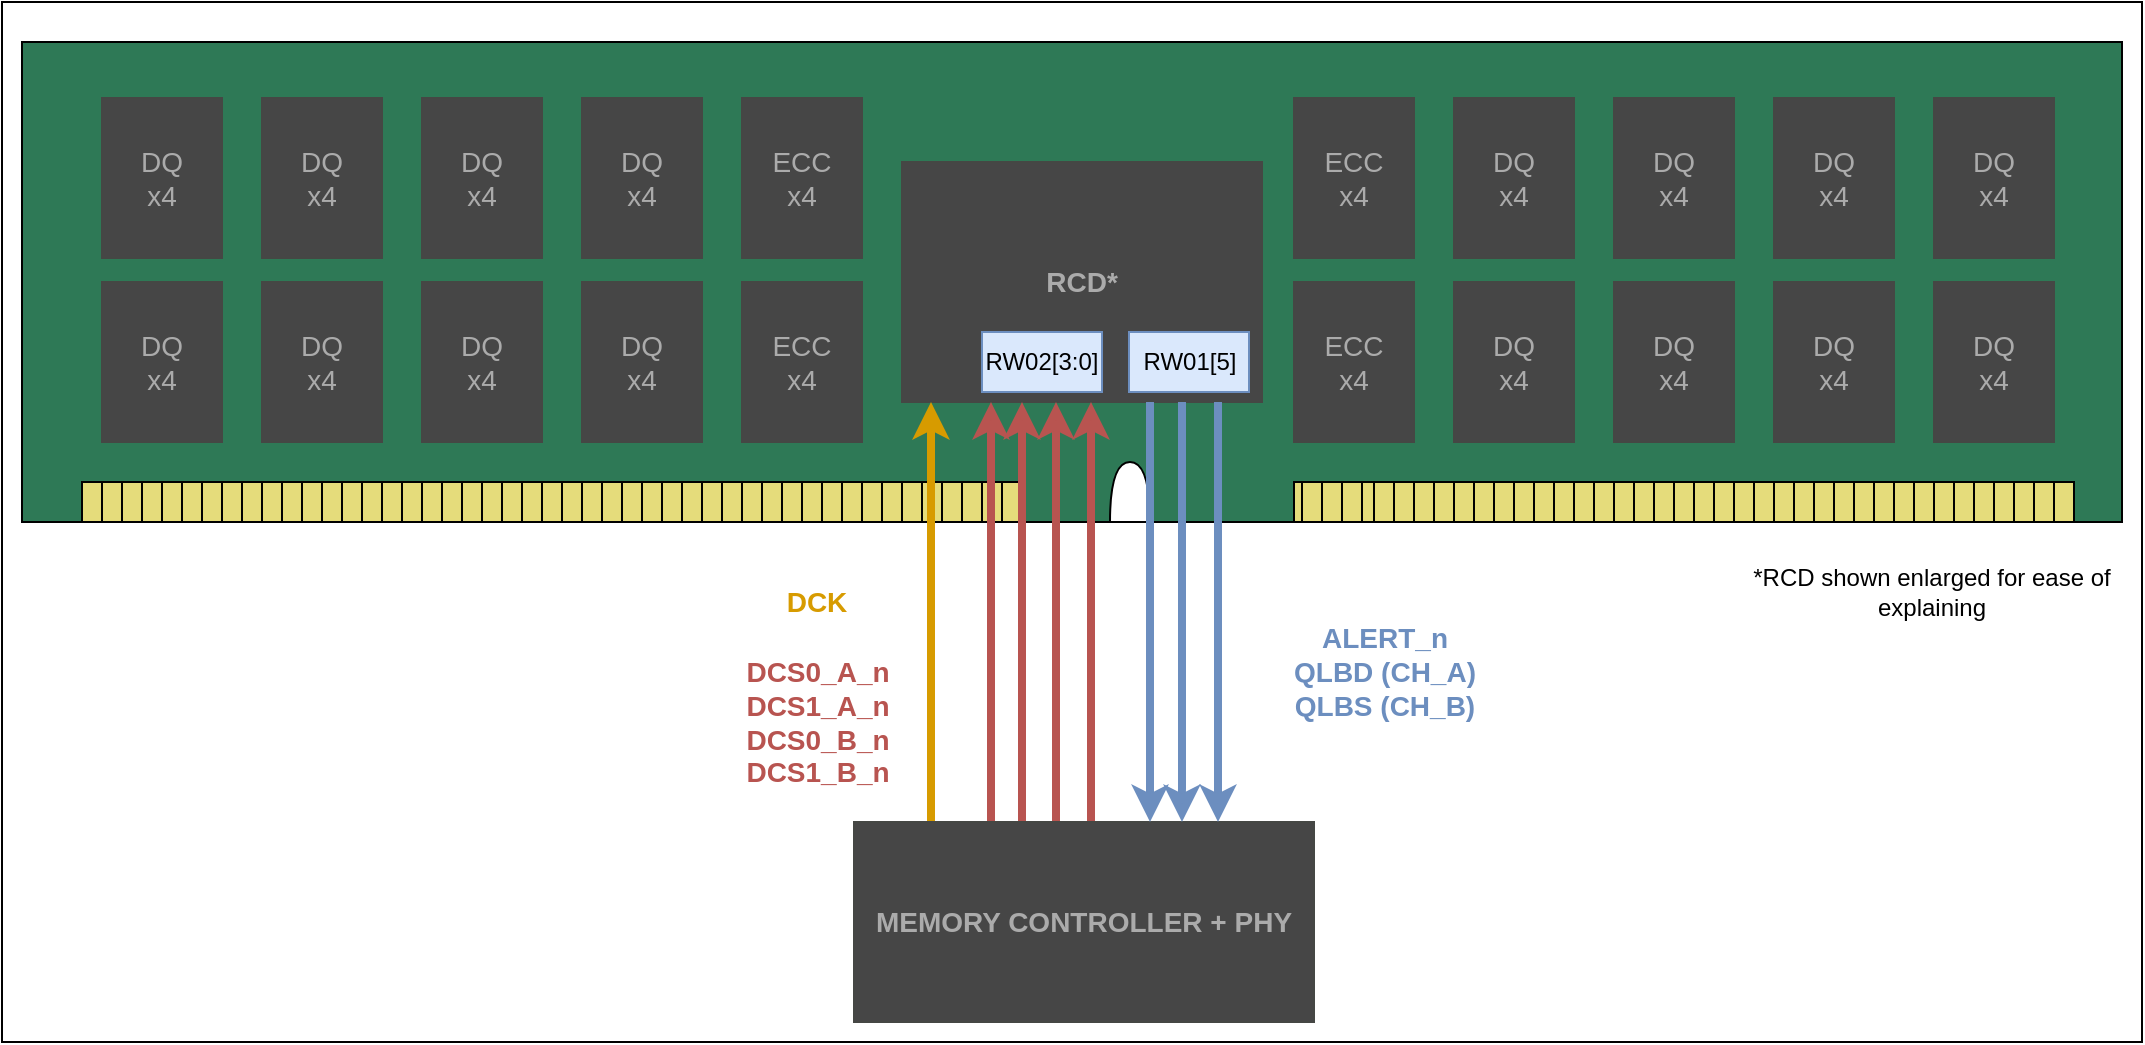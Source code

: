 <mxfile version="24.7.10">
  <diagram name="Page-1" id="bMJjPHVlP2ev3w0HFPS1">
    <mxGraphModel dx="1586" dy="1079" grid="1" gridSize="10" guides="1" tooltips="1" connect="1" arrows="1" fold="1" page="1" pageScale="1" pageWidth="850" pageHeight="1100" math="0" shadow="0">
      <root>
        <mxCell id="0" />
        <mxCell id="1" parent="0" />
        <mxCell id="f64NVRoFZMKz9RNPJFwF-137" value="" style="rounded=0;whiteSpace=wrap;html=1;" vertex="1" parent="1">
          <mxGeometry x="10" y="130" width="1070" height="520" as="geometry" />
        </mxCell>
        <mxCell id="syzuLp7VhouP9JSP-tTG-2" value="" style="rounded=0;whiteSpace=wrap;html=1;fillColor=#2e7956;" parent="1" vertex="1">
          <mxGeometry x="20" y="150" width="1050" height="240" as="geometry" />
        </mxCell>
        <mxCell id="syzuLp7VhouP9JSP-tTG-3" value="" style="rounded=0;whiteSpace=wrap;html=1;fillColor=#e5dc7b;" parent="1" vertex="1">
          <mxGeometry x="50" y="370" width="10" height="20" as="geometry" />
        </mxCell>
        <mxCell id="syzuLp7VhouP9JSP-tTG-4" value="" style="rounded=0;whiteSpace=wrap;html=1;fillColor=#e5dc7b;" parent="1" vertex="1">
          <mxGeometry x="60" y="370" width="10" height="20" as="geometry" />
        </mxCell>
        <mxCell id="syzuLp7VhouP9JSP-tTG-5" value="" style="rounded=0;whiteSpace=wrap;html=1;fillColor=#e5dc7b;" parent="1" vertex="1">
          <mxGeometry x="70" y="370" width="10" height="20" as="geometry" />
        </mxCell>
        <mxCell id="syzuLp7VhouP9JSP-tTG-6" value="" style="rounded=0;whiteSpace=wrap;html=1;fillColor=#e5dc7b;" parent="1" vertex="1">
          <mxGeometry x="80" y="370" width="10" height="20" as="geometry" />
        </mxCell>
        <mxCell id="syzuLp7VhouP9JSP-tTG-7" value="" style="rounded=0;whiteSpace=wrap;html=1;fillColor=#e5dc7b;" parent="1" vertex="1">
          <mxGeometry x="90" y="370" width="10" height="20" as="geometry" />
        </mxCell>
        <mxCell id="syzuLp7VhouP9JSP-tTG-8" value="" style="rounded=0;whiteSpace=wrap;html=1;fillColor=#e5dc7b;" parent="1" vertex="1">
          <mxGeometry x="100" y="370" width="10" height="20" as="geometry" />
        </mxCell>
        <mxCell id="syzuLp7VhouP9JSP-tTG-9" value="" style="rounded=0;whiteSpace=wrap;html=1;fillColor=#e5dc7b;" parent="1" vertex="1">
          <mxGeometry x="110" y="370" width="10" height="20" as="geometry" />
        </mxCell>
        <mxCell id="syzuLp7VhouP9JSP-tTG-10" value="" style="rounded=0;whiteSpace=wrap;html=1;fillColor=#e5dc7b;" parent="1" vertex="1">
          <mxGeometry x="120" y="370" width="10" height="20" as="geometry" />
        </mxCell>
        <mxCell id="syzuLp7VhouP9JSP-tTG-11" value="" style="rounded=0;whiteSpace=wrap;html=1;fillColor=#e5dc7b;" parent="1" vertex="1">
          <mxGeometry x="130" y="370" width="10" height="20" as="geometry" />
        </mxCell>
        <mxCell id="syzuLp7VhouP9JSP-tTG-12" value="" style="rounded=0;whiteSpace=wrap;html=1;fillColor=#e5dc7b;" parent="1" vertex="1">
          <mxGeometry x="140" y="370" width="10" height="20" as="geometry" />
        </mxCell>
        <mxCell id="syzuLp7VhouP9JSP-tTG-13" value="" style="rounded=0;whiteSpace=wrap;html=1;fillColor=#e5dc7b;" parent="1" vertex="1">
          <mxGeometry x="150" y="370" width="10" height="20" as="geometry" />
        </mxCell>
        <mxCell id="syzuLp7VhouP9JSP-tTG-14" value="" style="rounded=0;whiteSpace=wrap;html=1;fillColor=#e5dc7b;" parent="1" vertex="1">
          <mxGeometry x="160" y="370" width="10" height="20" as="geometry" />
        </mxCell>
        <mxCell id="syzuLp7VhouP9JSP-tTG-15" value="" style="rounded=0;whiteSpace=wrap;html=1;fillColor=#e5dc7b;" parent="1" vertex="1">
          <mxGeometry x="170" y="370" width="10" height="20" as="geometry" />
        </mxCell>
        <mxCell id="syzuLp7VhouP9JSP-tTG-16" value="" style="rounded=0;whiteSpace=wrap;html=1;fillColor=#e5dc7b;" parent="1" vertex="1">
          <mxGeometry x="180" y="370" width="10" height="20" as="geometry" />
        </mxCell>
        <mxCell id="syzuLp7VhouP9JSP-tTG-17" value="" style="rounded=0;whiteSpace=wrap;html=1;fillColor=#e5dc7b;" parent="1" vertex="1">
          <mxGeometry x="190" y="370" width="10" height="20" as="geometry" />
        </mxCell>
        <mxCell id="syzuLp7VhouP9JSP-tTG-18" value="" style="rounded=0;whiteSpace=wrap;html=1;fillColor=#e5dc7b;" parent="1" vertex="1">
          <mxGeometry x="200" y="370" width="10" height="20" as="geometry" />
        </mxCell>
        <mxCell id="syzuLp7VhouP9JSP-tTG-19" value="" style="rounded=0;whiteSpace=wrap;html=1;fillColor=#e5dc7b;" parent="1" vertex="1">
          <mxGeometry x="210" y="370" width="10" height="20" as="geometry" />
        </mxCell>
        <mxCell id="syzuLp7VhouP9JSP-tTG-20" value="" style="rounded=0;whiteSpace=wrap;html=1;fillColor=#e5dc7b;" parent="1" vertex="1">
          <mxGeometry x="220" y="370" width="10" height="20" as="geometry" />
        </mxCell>
        <mxCell id="syzuLp7VhouP9JSP-tTG-21" value="" style="rounded=0;whiteSpace=wrap;html=1;fillColor=#e5dc7b;" parent="1" vertex="1">
          <mxGeometry x="230" y="370" width="10" height="20" as="geometry" />
        </mxCell>
        <mxCell id="syzuLp7VhouP9JSP-tTG-22" value="" style="rounded=0;whiteSpace=wrap;html=1;fillColor=#e5dc7b;" parent="1" vertex="1">
          <mxGeometry x="240" y="370" width="10" height="20" as="geometry" />
        </mxCell>
        <mxCell id="syzuLp7VhouP9JSP-tTG-23" value="" style="rounded=0;whiteSpace=wrap;html=1;fillColor=#e5dc7b;" parent="1" vertex="1">
          <mxGeometry x="250" y="370" width="10" height="20" as="geometry" />
        </mxCell>
        <mxCell id="syzuLp7VhouP9JSP-tTG-24" value="" style="rounded=0;whiteSpace=wrap;html=1;fillColor=#e5dc7b;" parent="1" vertex="1">
          <mxGeometry x="260" y="370" width="10" height="20" as="geometry" />
        </mxCell>
        <mxCell id="syzuLp7VhouP9JSP-tTG-25" value="" style="rounded=0;whiteSpace=wrap;html=1;fillColor=#e5dc7b;" parent="1" vertex="1">
          <mxGeometry x="270" y="370" width="10" height="20" as="geometry" />
        </mxCell>
        <mxCell id="syzuLp7VhouP9JSP-tTG-26" value="" style="rounded=0;whiteSpace=wrap;html=1;fillColor=#e5dc7b;" parent="1" vertex="1">
          <mxGeometry x="280" y="370" width="10" height="20" as="geometry" />
        </mxCell>
        <mxCell id="syzuLp7VhouP9JSP-tTG-27" value="" style="rounded=0;whiteSpace=wrap;html=1;fillColor=#e5dc7b;" parent="1" vertex="1">
          <mxGeometry x="290" y="370" width="10" height="20" as="geometry" />
        </mxCell>
        <mxCell id="syzuLp7VhouP9JSP-tTG-28" value="" style="rounded=0;whiteSpace=wrap;html=1;fillColor=#e5dc7b;" parent="1" vertex="1">
          <mxGeometry x="300" y="370" width="10" height="20" as="geometry" />
        </mxCell>
        <mxCell id="syzuLp7VhouP9JSP-tTG-29" value="" style="rounded=0;whiteSpace=wrap;html=1;fillColor=#e5dc7b;" parent="1" vertex="1">
          <mxGeometry x="310" y="370" width="10" height="20" as="geometry" />
        </mxCell>
        <mxCell id="syzuLp7VhouP9JSP-tTG-30" value="" style="rounded=0;whiteSpace=wrap;html=1;fillColor=#e5dc7b;" parent="1" vertex="1">
          <mxGeometry x="320" y="370" width="10" height="20" as="geometry" />
        </mxCell>
        <mxCell id="syzuLp7VhouP9JSP-tTG-31" value="" style="rounded=0;whiteSpace=wrap;html=1;fillColor=#e5dc7b;" parent="1" vertex="1">
          <mxGeometry x="330" y="370" width="10" height="20" as="geometry" />
        </mxCell>
        <mxCell id="syzuLp7VhouP9JSP-tTG-32" value="" style="rounded=0;whiteSpace=wrap;html=1;fillColor=#e5dc7b;" parent="1" vertex="1">
          <mxGeometry x="340" y="370" width="10" height="20" as="geometry" />
        </mxCell>
        <mxCell id="syzuLp7VhouP9JSP-tTG-33" value="" style="rounded=0;whiteSpace=wrap;html=1;fillColor=#e5dc7b;" parent="1" vertex="1">
          <mxGeometry x="350" y="370" width="10" height="20" as="geometry" />
        </mxCell>
        <mxCell id="syzuLp7VhouP9JSP-tTG-34" value="" style="rounded=0;whiteSpace=wrap;html=1;fillColor=#e5dc7b;" parent="1" vertex="1">
          <mxGeometry x="360" y="370" width="10" height="20" as="geometry" />
        </mxCell>
        <mxCell id="syzuLp7VhouP9JSP-tTG-35" value="" style="rounded=0;whiteSpace=wrap;html=1;fillColor=#e5dc7b;" parent="1" vertex="1">
          <mxGeometry x="370" y="370" width="10" height="20" as="geometry" />
        </mxCell>
        <mxCell id="syzuLp7VhouP9JSP-tTG-36" value="" style="rounded=0;whiteSpace=wrap;html=1;fillColor=#e5dc7b;" parent="1" vertex="1">
          <mxGeometry x="380" y="370" width="10" height="20" as="geometry" />
        </mxCell>
        <mxCell id="syzuLp7VhouP9JSP-tTG-37" value="" style="rounded=0;whiteSpace=wrap;html=1;fillColor=#e5dc7b;" parent="1" vertex="1">
          <mxGeometry x="390" y="370" width="10" height="20" as="geometry" />
        </mxCell>
        <mxCell id="syzuLp7VhouP9JSP-tTG-38" value="" style="rounded=0;whiteSpace=wrap;html=1;fillColor=#e5dc7b;" parent="1" vertex="1">
          <mxGeometry x="400" y="370" width="10" height="20" as="geometry" />
        </mxCell>
        <mxCell id="syzuLp7VhouP9JSP-tTG-39" value="" style="rounded=0;whiteSpace=wrap;html=1;fillColor=#e5dc7b;" parent="1" vertex="1">
          <mxGeometry x="410" y="370" width="10" height="20" as="geometry" />
        </mxCell>
        <mxCell id="syzuLp7VhouP9JSP-tTG-40" value="" style="rounded=0;whiteSpace=wrap;html=1;fillColor=#e5dc7b;" parent="1" vertex="1">
          <mxGeometry x="420" y="370" width="10" height="20" as="geometry" />
        </mxCell>
        <mxCell id="syzuLp7VhouP9JSP-tTG-41" value="" style="rounded=0;whiteSpace=wrap;html=1;fillColor=#e5dc7b;" parent="1" vertex="1">
          <mxGeometry x="656" y="370" width="10" height="20" as="geometry" />
        </mxCell>
        <mxCell id="syzuLp7VhouP9JSP-tTG-42" value="" style="rounded=0;whiteSpace=wrap;html=1;fillColor=#e5dc7b;" parent="1" vertex="1">
          <mxGeometry x="666" y="370" width="10" height="20" as="geometry" />
        </mxCell>
        <mxCell id="syzuLp7VhouP9JSP-tTG-43" value="" style="rounded=0;whiteSpace=wrap;html=1;fillColor=#e5dc7b;" parent="1" vertex="1">
          <mxGeometry x="676" y="370" width="10" height="20" as="geometry" />
        </mxCell>
        <mxCell id="syzuLp7VhouP9JSP-tTG-44" value="" style="rounded=0;whiteSpace=wrap;html=1;fillColor=#e5dc7b;" parent="1" vertex="1">
          <mxGeometry x="686" y="370" width="10" height="20" as="geometry" />
        </mxCell>
        <mxCell id="syzuLp7VhouP9JSP-tTG-45" value="" style="rounded=0;whiteSpace=wrap;html=1;fillColor=#e5dc7b;" parent="1" vertex="1">
          <mxGeometry x="696" y="370" width="10" height="20" as="geometry" />
        </mxCell>
        <mxCell id="syzuLp7VhouP9JSP-tTG-46" value="" style="rounded=0;whiteSpace=wrap;html=1;fillColor=#e5dc7b;" parent="1" vertex="1">
          <mxGeometry x="706" y="370" width="10" height="20" as="geometry" />
        </mxCell>
        <mxCell id="syzuLp7VhouP9JSP-tTG-47" value="" style="rounded=0;whiteSpace=wrap;html=1;fillColor=#e5dc7b;" parent="1" vertex="1">
          <mxGeometry x="716" y="370" width="10" height="20" as="geometry" />
        </mxCell>
        <mxCell id="syzuLp7VhouP9JSP-tTG-48" value="" style="rounded=0;whiteSpace=wrap;html=1;fillColor=#e5dc7b;" parent="1" vertex="1">
          <mxGeometry x="726" y="370" width="10" height="20" as="geometry" />
        </mxCell>
        <mxCell id="syzuLp7VhouP9JSP-tTG-49" value="" style="rounded=0;whiteSpace=wrap;html=1;fillColor=#e5dc7b;" parent="1" vertex="1">
          <mxGeometry x="736" y="370" width="10" height="20" as="geometry" />
        </mxCell>
        <mxCell id="syzuLp7VhouP9JSP-tTG-50" value="" style="rounded=0;whiteSpace=wrap;html=1;fillColor=#e5dc7b;" parent="1" vertex="1">
          <mxGeometry x="746" y="370" width="10" height="20" as="geometry" />
        </mxCell>
        <mxCell id="syzuLp7VhouP9JSP-tTG-51" value="" style="rounded=0;whiteSpace=wrap;html=1;fillColor=#e5dc7b;" parent="1" vertex="1">
          <mxGeometry x="756" y="370" width="10" height="20" as="geometry" />
        </mxCell>
        <mxCell id="syzuLp7VhouP9JSP-tTG-52" value="" style="rounded=0;whiteSpace=wrap;html=1;fillColor=#e5dc7b;" parent="1" vertex="1">
          <mxGeometry x="766" y="370" width="10" height="20" as="geometry" />
        </mxCell>
        <mxCell id="syzuLp7VhouP9JSP-tTG-53" value="" style="rounded=0;whiteSpace=wrap;html=1;fillColor=#e5dc7b;" parent="1" vertex="1">
          <mxGeometry x="776" y="370" width="10" height="20" as="geometry" />
        </mxCell>
        <mxCell id="syzuLp7VhouP9JSP-tTG-54" value="" style="rounded=0;whiteSpace=wrap;html=1;fillColor=#e5dc7b;" parent="1" vertex="1">
          <mxGeometry x="786" y="370" width="10" height="20" as="geometry" />
        </mxCell>
        <mxCell id="syzuLp7VhouP9JSP-tTG-55" value="" style="rounded=0;whiteSpace=wrap;html=1;fillColor=#e5dc7b;" parent="1" vertex="1">
          <mxGeometry x="796" y="370" width="10" height="20" as="geometry" />
        </mxCell>
        <mxCell id="syzuLp7VhouP9JSP-tTG-56" value="" style="rounded=0;whiteSpace=wrap;html=1;fillColor=#e5dc7b;" parent="1" vertex="1">
          <mxGeometry x="806" y="370" width="10" height="20" as="geometry" />
        </mxCell>
        <mxCell id="syzuLp7VhouP9JSP-tTG-57" value="" style="rounded=0;whiteSpace=wrap;html=1;fillColor=#e5dc7b;" parent="1" vertex="1">
          <mxGeometry x="816" y="370" width="10" height="20" as="geometry" />
        </mxCell>
        <mxCell id="syzuLp7VhouP9JSP-tTG-58" value="" style="rounded=0;whiteSpace=wrap;html=1;fillColor=#e5dc7b;" parent="1" vertex="1">
          <mxGeometry x="826" y="370" width="10" height="20" as="geometry" />
        </mxCell>
        <mxCell id="syzuLp7VhouP9JSP-tTG-59" value="" style="rounded=0;whiteSpace=wrap;html=1;fillColor=#e5dc7b;" parent="1" vertex="1">
          <mxGeometry x="836" y="370" width="10" height="20" as="geometry" />
        </mxCell>
        <mxCell id="syzuLp7VhouP9JSP-tTG-60" value="" style="rounded=0;whiteSpace=wrap;html=1;fillColor=#e5dc7b;" parent="1" vertex="1">
          <mxGeometry x="846" y="370" width="10" height="20" as="geometry" />
        </mxCell>
        <mxCell id="syzuLp7VhouP9JSP-tTG-61" value="" style="rounded=0;whiteSpace=wrap;html=1;fillColor=#e5dc7b;" parent="1" vertex="1">
          <mxGeometry x="856" y="370" width="10" height="20" as="geometry" />
        </mxCell>
        <mxCell id="syzuLp7VhouP9JSP-tTG-62" value="" style="rounded=0;whiteSpace=wrap;html=1;fillColor=#e5dc7b;" parent="1" vertex="1">
          <mxGeometry x="866" y="370" width="10" height="20" as="geometry" />
        </mxCell>
        <mxCell id="syzuLp7VhouP9JSP-tTG-63" value="" style="rounded=0;whiteSpace=wrap;html=1;fillColor=#e5dc7b;" parent="1" vertex="1">
          <mxGeometry x="876" y="370" width="10" height="20" as="geometry" />
        </mxCell>
        <mxCell id="syzuLp7VhouP9JSP-tTG-64" value="" style="rounded=0;whiteSpace=wrap;html=1;fillColor=#e5dc7b;" parent="1" vertex="1">
          <mxGeometry x="886" y="370" width="10" height="20" as="geometry" />
        </mxCell>
        <mxCell id="syzuLp7VhouP9JSP-tTG-65" value="" style="rounded=0;whiteSpace=wrap;html=1;fillColor=#e5dc7b;" parent="1" vertex="1">
          <mxGeometry x="896" y="370" width="10" height="20" as="geometry" />
        </mxCell>
        <mxCell id="syzuLp7VhouP9JSP-tTG-66" value="" style="rounded=0;whiteSpace=wrap;html=1;fillColor=#e5dc7b;" parent="1" vertex="1">
          <mxGeometry x="906" y="370" width="10" height="20" as="geometry" />
        </mxCell>
        <mxCell id="syzuLp7VhouP9JSP-tTG-67" value="" style="rounded=0;whiteSpace=wrap;html=1;fillColor=#e5dc7b;" parent="1" vertex="1">
          <mxGeometry x="916" y="370" width="10" height="20" as="geometry" />
        </mxCell>
        <mxCell id="syzuLp7VhouP9JSP-tTG-68" value="" style="rounded=0;whiteSpace=wrap;html=1;fillColor=#e5dc7b;" parent="1" vertex="1">
          <mxGeometry x="926" y="370" width="10" height="20" as="geometry" />
        </mxCell>
        <mxCell id="syzuLp7VhouP9JSP-tTG-69" value="" style="rounded=0;whiteSpace=wrap;html=1;fillColor=#e5dc7b;" parent="1" vertex="1">
          <mxGeometry x="936" y="370" width="10" height="20" as="geometry" />
        </mxCell>
        <mxCell id="syzuLp7VhouP9JSP-tTG-70" value="" style="rounded=0;whiteSpace=wrap;html=1;fillColor=#e5dc7b;" parent="1" vertex="1">
          <mxGeometry x="946" y="370" width="10" height="20" as="geometry" />
        </mxCell>
        <mxCell id="syzuLp7VhouP9JSP-tTG-71" value="" style="rounded=0;whiteSpace=wrap;html=1;fillColor=#e5dc7b;" parent="1" vertex="1">
          <mxGeometry x="956" y="370" width="10" height="20" as="geometry" />
        </mxCell>
        <mxCell id="syzuLp7VhouP9JSP-tTG-72" value="" style="rounded=0;whiteSpace=wrap;html=1;fillColor=#e5dc7b;" parent="1" vertex="1">
          <mxGeometry x="966" y="370" width="10" height="20" as="geometry" />
        </mxCell>
        <mxCell id="syzuLp7VhouP9JSP-tTG-73" value="" style="rounded=0;whiteSpace=wrap;html=1;fillColor=#e5dc7b;" parent="1" vertex="1">
          <mxGeometry x="976" y="370" width="10" height="20" as="geometry" />
        </mxCell>
        <mxCell id="syzuLp7VhouP9JSP-tTG-74" value="" style="rounded=0;whiteSpace=wrap;html=1;fillColor=#e5dc7b;" parent="1" vertex="1">
          <mxGeometry x="986" y="370" width="10" height="20" as="geometry" />
        </mxCell>
        <mxCell id="syzuLp7VhouP9JSP-tTG-75" value="" style="rounded=0;whiteSpace=wrap;html=1;fillColor=#e5dc7b;" parent="1" vertex="1">
          <mxGeometry x="996" y="370" width="10" height="20" as="geometry" />
        </mxCell>
        <mxCell id="syzuLp7VhouP9JSP-tTG-76" value="" style="rounded=0;whiteSpace=wrap;html=1;fillColor=#e5dc7b;" parent="1" vertex="1">
          <mxGeometry x="1006" y="370" width="10" height="20" as="geometry" />
        </mxCell>
        <mxCell id="syzuLp7VhouP9JSP-tTG-77" value="" style="rounded=0;whiteSpace=wrap;html=1;fillColor=#e5dc7b;" parent="1" vertex="1">
          <mxGeometry x="1016" y="370" width="10" height="20" as="geometry" />
        </mxCell>
        <mxCell id="syzuLp7VhouP9JSP-tTG-78" value="" style="rounded=0;whiteSpace=wrap;html=1;fillColor=#e5dc7b;" parent="1" vertex="1">
          <mxGeometry x="1026" y="370" width="10" height="20" as="geometry" />
        </mxCell>
        <mxCell id="syzuLp7VhouP9JSP-tTG-79" value="" style="rounded=0;whiteSpace=wrap;html=1;fillColor=#e5dc7b;" parent="1" vertex="1">
          <mxGeometry x="1036" y="370" width="10" height="20" as="geometry" />
        </mxCell>
        <mxCell id="syzuLp7VhouP9JSP-tTG-80" value="" style="shape=or;whiteSpace=wrap;html=1;direction=north;" parent="1" vertex="1">
          <mxGeometry x="564" y="360" width="20" height="30" as="geometry" />
        </mxCell>
        <mxCell id="syzuLp7VhouP9JSP-tTG-81" value="" style="rounded=0;whiteSpace=wrap;html=1;fillColor=#e5dc7b;" parent="1" vertex="1">
          <mxGeometry x="660" y="370" width="10" height="20" as="geometry" />
        </mxCell>
        <mxCell id="syzuLp7VhouP9JSP-tTG-82" value="" style="rounded=0;whiteSpace=wrap;html=1;fillColor=#e5dc7b;" parent="1" vertex="1">
          <mxGeometry x="670" y="370" width="10" height="20" as="geometry" />
        </mxCell>
        <mxCell id="syzuLp7VhouP9JSP-tTG-83" value="" style="rounded=0;whiteSpace=wrap;html=1;fillColor=#e5dc7b;" parent="1" vertex="1">
          <mxGeometry x="680" y="370" width="10" height="20" as="geometry" />
        </mxCell>
        <mxCell id="syzuLp7VhouP9JSP-tTG-84" value="" style="rounded=0;whiteSpace=wrap;html=1;fillColor=#e5dc7b;" parent="1" vertex="1">
          <mxGeometry x="430" y="370" width="10" height="20" as="geometry" />
        </mxCell>
        <mxCell id="syzuLp7VhouP9JSP-tTG-85" value="" style="rounded=0;whiteSpace=wrap;html=1;fillColor=#e5dc7b;" parent="1" vertex="1">
          <mxGeometry x="440" y="370" width="10" height="20" as="geometry" />
        </mxCell>
        <mxCell id="syzuLp7VhouP9JSP-tTG-86" value="&lt;font style=&quot;font-size: 14px;&quot; color=&quot;#ababab&quot;&gt;&lt;b&gt;RCD*&lt;/b&gt;&lt;/font&gt;" style="rounded=0;whiteSpace=wrap;html=1;strokeColor=#454744;fillColor=#464646;direction=south;" parent="1" vertex="1">
          <mxGeometry x="460" y="210" width="180" height="120" as="geometry" />
        </mxCell>
        <mxCell id="syzuLp7VhouP9JSP-tTG-87" value="" style="rounded=0;whiteSpace=wrap;html=1;fillColor=#e5dc7b;" parent="1" vertex="1">
          <mxGeometry x="450" y="370" width="10" height="20" as="geometry" />
        </mxCell>
        <mxCell id="syzuLp7VhouP9JSP-tTG-88" value="" style="rounded=0;whiteSpace=wrap;html=1;fillColor=#e5dc7b;" parent="1" vertex="1">
          <mxGeometry x="460" y="370" width="10" height="20" as="geometry" />
        </mxCell>
        <mxCell id="syzuLp7VhouP9JSP-tTG-89" value="" style="rounded=0;whiteSpace=wrap;html=1;fillColor=#e5dc7b;" parent="1" vertex="1">
          <mxGeometry x="470" y="370" width="10" height="20" as="geometry" />
        </mxCell>
        <mxCell id="syzuLp7VhouP9JSP-tTG-90" value="" style="rounded=0;whiteSpace=wrap;html=1;fillColor=#e5dc7b;" parent="1" vertex="1">
          <mxGeometry x="480" y="370" width="10" height="20" as="geometry" />
        </mxCell>
        <mxCell id="syzuLp7VhouP9JSP-tTG-91" value="" style="rounded=0;whiteSpace=wrap;html=1;fillColor=#e5dc7b;" parent="1" vertex="1">
          <mxGeometry x="490" y="370" width="10" height="20" as="geometry" />
        </mxCell>
        <mxCell id="syzuLp7VhouP9JSP-tTG-92" value="" style="rounded=0;whiteSpace=wrap;html=1;fillColor=#e5dc7b;" parent="1" vertex="1">
          <mxGeometry x="500" y="370" width="10" height="20" as="geometry" />
        </mxCell>
        <mxCell id="syzuLp7VhouP9JSP-tTG-93" value="" style="rounded=0;whiteSpace=wrap;html=1;fillColor=#e5dc7b;" parent="1" vertex="1">
          <mxGeometry x="510" y="370" width="10" height="20" as="geometry" />
        </mxCell>
        <mxCell id="syzuLp7VhouP9JSP-tTG-95" value="" style="endArrow=classic;html=1;rounded=0;exitX=0;exitY=0.5;exitDx=0;exitDy=0;strokeWidth=4;fillColor=#ffe6cc;strokeColor=#d79b00;" parent="1" edge="1">
          <mxGeometry width="50" height="50" relative="1" as="geometry">
            <mxPoint x="474.5" y="540" as="sourcePoint" />
            <mxPoint x="474.5" y="330" as="targetPoint" />
          </mxGeometry>
        </mxCell>
        <mxCell id="syzuLp7VhouP9JSP-tTG-96" value="" style="endArrow=classic;html=1;rounded=0;exitX=0;exitY=0.5;exitDx=0;exitDy=0;strokeWidth=4;fillColor=#f8cecc;strokeColor=#b85450;" parent="1" edge="1">
          <mxGeometry width="50" height="50" relative="1" as="geometry">
            <mxPoint x="504.5" y="540" as="sourcePoint" />
            <mxPoint x="504.5" y="330" as="targetPoint" />
          </mxGeometry>
        </mxCell>
        <mxCell id="syzuLp7VhouP9JSP-tTG-110" value="&lt;font style=&quot;font-size: 14px;&quot; color=&quot;#ababab&quot;&gt;DQ&lt;/font&gt;&lt;div style=&quot;font-size: 14px;&quot;&gt;&lt;font color=&quot;#ababab&quot;&gt;x4&lt;/font&gt;&lt;/div&gt;" style="rounded=0;whiteSpace=wrap;html=1;strokeColor=#454744;fillColor=#464646;" parent="1" vertex="1">
          <mxGeometry x="60" y="270" width="60" height="80" as="geometry" />
        </mxCell>
        <mxCell id="syzuLp7VhouP9JSP-tTG-111" value="&lt;font style=&quot;font-size: 14px;&quot; color=&quot;#ababab&quot;&gt;DQ&lt;/font&gt;&lt;div style=&quot;font-size: 14px;&quot;&gt;&lt;font color=&quot;#ababab&quot;&gt;x4&lt;/font&gt;&lt;/div&gt;" style="rounded=0;whiteSpace=wrap;html=1;strokeColor=#454744;fillColor=#464646;" parent="1" vertex="1">
          <mxGeometry x="140" y="270" width="60" height="80" as="geometry" />
        </mxCell>
        <mxCell id="syzuLp7VhouP9JSP-tTG-112" value="&lt;font style=&quot;font-size: 14px;&quot; color=&quot;#ababab&quot;&gt;DQ&lt;/font&gt;&lt;div style=&quot;font-size: 14px;&quot;&gt;&lt;font color=&quot;#ababab&quot;&gt;x4&lt;/font&gt;&lt;/div&gt;" style="rounded=0;whiteSpace=wrap;html=1;strokeColor=#454744;fillColor=#464646;" parent="1" vertex="1">
          <mxGeometry x="220" y="270" width="60" height="80" as="geometry" />
        </mxCell>
        <mxCell id="syzuLp7VhouP9JSP-tTG-113" value="&lt;font style=&quot;font-size: 14px;&quot; color=&quot;#ababab&quot;&gt;DQ&lt;/font&gt;&lt;div style=&quot;font-size: 14px;&quot;&gt;&lt;font color=&quot;#ababab&quot;&gt;x4&lt;/font&gt;&lt;/div&gt;" style="rounded=0;whiteSpace=wrap;html=1;strokeColor=#454744;fillColor=#464646;" parent="1" vertex="1">
          <mxGeometry x="300" y="270" width="60" height="80" as="geometry" />
        </mxCell>
        <mxCell id="syzuLp7VhouP9JSP-tTG-114" value="&lt;font style=&quot;font-size: 14px;&quot; color=&quot;#ababab&quot;&gt;ECC&lt;/font&gt;&lt;div style=&quot;font-size: 14px;&quot;&gt;&lt;font color=&quot;#ababab&quot;&gt;x4&lt;/font&gt;&lt;/div&gt;" style="rounded=0;whiteSpace=wrap;html=1;strokeColor=#454744;fillColor=#464646;" parent="1" vertex="1">
          <mxGeometry x="380" y="270" width="60" height="80" as="geometry" />
        </mxCell>
        <mxCell id="syzuLp7VhouP9JSP-tTG-115" value="&lt;font style=&quot;font-size: 14px;&quot; color=&quot;#ababab&quot;&gt;ECC&lt;/font&gt;&lt;div style=&quot;font-size: 14px;&quot;&gt;&lt;font color=&quot;#ababab&quot;&gt;x4&lt;/font&gt;&lt;/div&gt;" style="rounded=0;whiteSpace=wrap;html=1;strokeColor=#454744;fillColor=#464646;" parent="1" vertex="1">
          <mxGeometry x="656" y="270" width="60" height="80" as="geometry" />
        </mxCell>
        <mxCell id="syzuLp7VhouP9JSP-tTG-116" value="&lt;font style=&quot;font-size: 14px;&quot; color=&quot;#ababab&quot;&gt;DQ&lt;/font&gt;&lt;div style=&quot;font-size: 14px;&quot;&gt;&lt;font color=&quot;#ababab&quot;&gt;x4&lt;/font&gt;&lt;/div&gt;" style="rounded=0;whiteSpace=wrap;html=1;strokeColor=#454744;fillColor=#464646;" parent="1" vertex="1">
          <mxGeometry x="736" y="270" width="60" height="80" as="geometry" />
        </mxCell>
        <mxCell id="syzuLp7VhouP9JSP-tTG-117" value="&lt;font style=&quot;font-size: 14px;&quot; color=&quot;#ababab&quot;&gt;DQ&lt;/font&gt;&lt;div style=&quot;font-size: 14px;&quot;&gt;&lt;font color=&quot;#ababab&quot;&gt;x4&lt;/font&gt;&lt;/div&gt;" style="rounded=0;whiteSpace=wrap;html=1;strokeColor=#454744;fillColor=#464646;" parent="1" vertex="1">
          <mxGeometry x="816" y="270" width="60" height="80" as="geometry" />
        </mxCell>
        <mxCell id="syzuLp7VhouP9JSP-tTG-118" value="&lt;font style=&quot;font-size: 14px;&quot; color=&quot;#ababab&quot;&gt;DQ&lt;/font&gt;&lt;div style=&quot;font-size: 14px;&quot;&gt;&lt;font color=&quot;#ababab&quot;&gt;x4&lt;/font&gt;&lt;/div&gt;" style="rounded=0;whiteSpace=wrap;html=1;strokeColor=#454744;fillColor=#464646;" parent="1" vertex="1">
          <mxGeometry x="896" y="270" width="60" height="80" as="geometry" />
        </mxCell>
        <mxCell id="syzuLp7VhouP9JSP-tTG-119" value="&lt;font style=&quot;font-size: 14px;&quot; color=&quot;#ababab&quot;&gt;DQ&lt;/font&gt;&lt;div style=&quot;font-size: 14px;&quot;&gt;&lt;font color=&quot;#ababab&quot;&gt;x4&lt;/font&gt;&lt;/div&gt;" style="rounded=0;whiteSpace=wrap;html=1;strokeColor=#454744;fillColor=#464646;" parent="1" vertex="1">
          <mxGeometry x="976" y="270" width="60" height="80" as="geometry" />
        </mxCell>
        <mxCell id="syzuLp7VhouP9JSP-tTG-120" value="&lt;font color=&quot;#ababab&quot; style=&quot;font-size: 14px;&quot;&gt;DQ&lt;/font&gt;&lt;div style=&quot;font-size: 14px;&quot;&gt;&lt;font color=&quot;#ababab&quot; style=&quot;font-size: 14px;&quot;&gt;x4&lt;/font&gt;&lt;/div&gt;" style="rounded=0;whiteSpace=wrap;html=1;strokeColor=#454744;fillColor=#464646;" parent="1" vertex="1">
          <mxGeometry x="60" y="178" width="60" height="80" as="geometry" />
        </mxCell>
        <mxCell id="syzuLp7VhouP9JSP-tTG-121" value="&lt;font style=&quot;font-size: 14px;&quot; color=&quot;#ababab&quot;&gt;DQ&lt;/font&gt;&lt;div style=&quot;font-size: 14px;&quot;&gt;&lt;font color=&quot;#ababab&quot;&gt;x4&lt;/font&gt;&lt;/div&gt;" style="rounded=0;whiteSpace=wrap;html=1;strokeColor=#454744;fillColor=#464646;" parent="1" vertex="1">
          <mxGeometry x="140" y="178" width="60" height="80" as="geometry" />
        </mxCell>
        <mxCell id="syzuLp7VhouP9JSP-tTG-122" value="&lt;font style=&quot;font-size: 14px;&quot; color=&quot;#ababab&quot;&gt;DQ&lt;/font&gt;&lt;div style=&quot;font-size: 14px;&quot;&gt;&lt;font color=&quot;#ababab&quot;&gt;x4&lt;/font&gt;&lt;/div&gt;" style="rounded=0;whiteSpace=wrap;html=1;strokeColor=#454744;fillColor=#464646;" parent="1" vertex="1">
          <mxGeometry x="220" y="178" width="60" height="80" as="geometry" />
        </mxCell>
        <mxCell id="syzuLp7VhouP9JSP-tTG-123" value="&lt;font style=&quot;font-size: 14px;&quot; color=&quot;#ababab&quot;&gt;DQ&lt;/font&gt;&lt;div style=&quot;font-size: 14px;&quot;&gt;&lt;font color=&quot;#ababab&quot;&gt;x4&lt;/font&gt;&lt;/div&gt;" style="rounded=0;whiteSpace=wrap;html=1;strokeColor=#454744;fillColor=#464646;" parent="1" vertex="1">
          <mxGeometry x="300" y="178" width="60" height="80" as="geometry" />
        </mxCell>
        <mxCell id="syzuLp7VhouP9JSP-tTG-124" value="&lt;font style=&quot;font-size: 14px;&quot; color=&quot;#ababab&quot;&gt;ECC&lt;/font&gt;&lt;div style=&quot;font-size: 14px;&quot;&gt;&lt;font color=&quot;#ababab&quot;&gt;x4&lt;/font&gt;&lt;/div&gt;" style="rounded=0;whiteSpace=wrap;html=1;strokeColor=#454744;fillColor=#464646;" parent="1" vertex="1">
          <mxGeometry x="380" y="178" width="60" height="80" as="geometry" />
        </mxCell>
        <mxCell id="syzuLp7VhouP9JSP-tTG-125" value="&lt;font style=&quot;font-size: 14px;&quot; color=&quot;#ababab&quot;&gt;ECC&lt;/font&gt;&lt;div style=&quot;font-size: 14px;&quot;&gt;&lt;font color=&quot;#ababab&quot;&gt;x4&lt;/font&gt;&lt;/div&gt;" style="rounded=0;whiteSpace=wrap;html=1;strokeColor=#454744;fillColor=#464646;" parent="1" vertex="1">
          <mxGeometry x="656" y="178" width="60" height="80" as="geometry" />
        </mxCell>
        <mxCell id="syzuLp7VhouP9JSP-tTG-126" value="&lt;font style=&quot;font-size: 14px;&quot; color=&quot;#ababab&quot;&gt;DQ&lt;/font&gt;&lt;div style=&quot;font-size: 14px;&quot;&gt;&lt;font color=&quot;#ababab&quot;&gt;x4&lt;/font&gt;&lt;/div&gt;" style="rounded=0;whiteSpace=wrap;html=1;strokeColor=#454744;fillColor=#464646;" parent="1" vertex="1">
          <mxGeometry x="736" y="178" width="60" height="80" as="geometry" />
        </mxCell>
        <mxCell id="syzuLp7VhouP9JSP-tTG-127" value="&lt;font style=&quot;font-size: 14px;&quot; color=&quot;#ababab&quot;&gt;DQ&lt;/font&gt;&lt;div style=&quot;font-size: 14px;&quot;&gt;&lt;font color=&quot;#ababab&quot;&gt;x4&lt;/font&gt;&lt;/div&gt;" style="rounded=0;whiteSpace=wrap;html=1;strokeColor=#454744;fillColor=#464646;" parent="1" vertex="1">
          <mxGeometry x="816" y="178" width="60" height="80" as="geometry" />
        </mxCell>
        <mxCell id="syzuLp7VhouP9JSP-tTG-128" value="&lt;font style=&quot;font-size: 14px;&quot; color=&quot;#ababab&quot;&gt;DQ&lt;/font&gt;&lt;div style=&quot;font-size: 14px;&quot;&gt;&lt;font color=&quot;#ababab&quot;&gt;x4&lt;/font&gt;&lt;/div&gt;" style="rounded=0;whiteSpace=wrap;html=1;strokeColor=#454744;fillColor=#464646;" parent="1" vertex="1">
          <mxGeometry x="896" y="178" width="60" height="80" as="geometry" />
        </mxCell>
        <mxCell id="syzuLp7VhouP9JSP-tTG-129" value="&lt;font style=&quot;font-size: 14px;&quot; color=&quot;#ababab&quot;&gt;DQ&lt;/font&gt;&lt;div style=&quot;font-size: 14px;&quot;&gt;&lt;font color=&quot;#ababab&quot;&gt;x4&lt;/font&gt;&lt;/div&gt;" style="rounded=0;whiteSpace=wrap;html=1;strokeColor=#454744;fillColor=#464646;" parent="1" vertex="1">
          <mxGeometry x="976" y="178" width="60" height="80" as="geometry" />
        </mxCell>
        <mxCell id="syzuLp7VhouP9JSP-tTG-156" value="DCK" style="text;html=1;align=center;verticalAlign=middle;whiteSpace=wrap;rounded=0;fontColor=#d79b00;fontStyle=1;fontSize=14;" parent="1" vertex="1">
          <mxGeometry x="400" y="420" width="35" height="20" as="geometry" />
        </mxCell>
        <mxCell id="f64NVRoFZMKz9RNPJFwF-124" value="" style="endArrow=classic;html=1;rounded=0;exitX=0;exitY=0.5;exitDx=0;exitDy=0;strokeWidth=4;fillColor=#f8cecc;strokeColor=#b85450;" edge="1" parent="1">
          <mxGeometry width="50" height="50" relative="1" as="geometry">
            <mxPoint x="520" y="540" as="sourcePoint" />
            <mxPoint x="520" y="330" as="targetPoint" />
          </mxGeometry>
        </mxCell>
        <mxCell id="f64NVRoFZMKz9RNPJFwF-125" value="" style="endArrow=classic;html=1;rounded=0;exitX=0;exitY=0.5;exitDx=0;exitDy=0;strokeWidth=4;fillColor=#f8cecc;strokeColor=#b85450;" edge="1" parent="1">
          <mxGeometry width="50" height="50" relative="1" as="geometry">
            <mxPoint x="537" y="540" as="sourcePoint" />
            <mxPoint x="537" y="330" as="targetPoint" />
          </mxGeometry>
        </mxCell>
        <mxCell id="f64NVRoFZMKz9RNPJFwF-126" value="" style="endArrow=classic;html=1;rounded=0;exitX=0;exitY=0.5;exitDx=0;exitDy=0;strokeWidth=4;fillColor=#f8cecc;strokeColor=#b85450;" edge="1" parent="1">
          <mxGeometry width="50" height="50" relative="1" as="geometry">
            <mxPoint x="554.5" y="540" as="sourcePoint" />
            <mxPoint x="554.5" y="330" as="targetPoint" />
          </mxGeometry>
        </mxCell>
        <mxCell id="syzuLp7VhouP9JSP-tTG-94" value="&lt;font style=&quot;font-size: 14px;&quot; color=&quot;#ababab&quot;&gt;&lt;b&gt;MEMORY CONTROLLER + PHY&lt;/b&gt;&lt;/font&gt;" style="rounded=0;whiteSpace=wrap;html=1;strokeColor=#454744;fillColor=#464646;direction=south;" parent="1" vertex="1">
          <mxGeometry x="436" y="540" width="230" height="100" as="geometry" />
        </mxCell>
        <mxCell id="f64NVRoFZMKz9RNPJFwF-127" value="" style="endArrow=none;html=1;rounded=0;exitX=0;exitY=0.287;exitDx=0;exitDy=0;strokeWidth=4;fillColor=#dae8fc;strokeColor=#6c8ebf;startArrow=classic;startFill=1;endFill=0;exitPerimeter=0;" edge="1" parent="1" source="syzuLp7VhouP9JSP-tTG-94">
          <mxGeometry width="50" height="50" relative="1" as="geometry">
            <mxPoint x="600" y="500" as="sourcePoint" />
            <mxPoint x="600" y="330" as="targetPoint" />
          </mxGeometry>
        </mxCell>
        <mxCell id="f64NVRoFZMKz9RNPJFwF-129" value="DCS0_A_n&lt;div&gt;DCS1_A_n&lt;/div&gt;&lt;div&gt;DCS0_B_n&lt;/div&gt;&lt;div&gt;DCS1_B_n&lt;/div&gt;" style="text;html=1;align=center;verticalAlign=middle;whiteSpace=wrap;rounded=0;fontColor=#b85450;fontStyle=1;fontSize=14;" vertex="1" parent="1">
          <mxGeometry x="372.5" y="460" width="90" height="60" as="geometry" />
        </mxCell>
        <mxCell id="f64NVRoFZMKz9RNPJFwF-131" value="ALERT_n&lt;div&gt;QLBD (CH_A)&lt;/div&gt;&lt;div&gt;QLBS (CH_B)&lt;/div&gt;" style="text;html=1;align=center;verticalAlign=middle;whiteSpace=wrap;rounded=0;fontColor=#6c8ebf;fontStyle=1;fontSize=14;" vertex="1" parent="1">
          <mxGeometry x="633.5" y="440" width="135" height="50" as="geometry" />
        </mxCell>
        <mxCell id="f64NVRoFZMKz9RNPJFwF-132" value="" style="endArrow=none;html=1;rounded=0;exitX=0;exitY=0.287;exitDx=0;exitDy=0;strokeWidth=4;fillColor=#dae8fc;strokeColor=#6c8ebf;startArrow=classic;startFill=1;endFill=0;exitPerimeter=0;" edge="1" parent="1">
          <mxGeometry width="50" height="50" relative="1" as="geometry">
            <mxPoint x="618" y="540" as="sourcePoint" />
            <mxPoint x="618" y="330" as="targetPoint" />
          </mxGeometry>
        </mxCell>
        <mxCell id="f64NVRoFZMKz9RNPJFwF-133" value="" style="endArrow=none;html=1;rounded=0;exitX=0;exitY=0.287;exitDx=0;exitDy=0;strokeWidth=4;fillColor=#dae8fc;strokeColor=#6c8ebf;startArrow=classic;startFill=1;endFill=0;exitPerimeter=0;" edge="1" parent="1">
          <mxGeometry width="50" height="50" relative="1" as="geometry">
            <mxPoint x="584" y="540" as="sourcePoint" />
            <mxPoint x="584" y="330" as="targetPoint" />
          </mxGeometry>
        </mxCell>
        <mxCell id="f64NVRoFZMKz9RNPJFwF-134" value="RW01[5]" style="text;html=1;align=center;verticalAlign=middle;whiteSpace=wrap;rounded=0;fillColor=#dae8fc;strokeColor=#6c8ebf;" vertex="1" parent="1">
          <mxGeometry x="573.5" y="295" width="60" height="30" as="geometry" />
        </mxCell>
        <mxCell id="f64NVRoFZMKz9RNPJFwF-135" value="RW02[3:0]" style="text;html=1;align=center;verticalAlign=middle;whiteSpace=wrap;rounded=0;fillColor=#dae8fc;strokeColor=#6c8ebf;" vertex="1" parent="1">
          <mxGeometry x="500" y="295" width="60" height="30" as="geometry" />
        </mxCell>
        <mxCell id="f64NVRoFZMKz9RNPJFwF-136" value="*RCD shown enlarged for ease of explaining" style="text;html=1;align=center;verticalAlign=middle;whiteSpace=wrap;rounded=0;" vertex="1" parent="1">
          <mxGeometry x="880" y="410" width="190" height="30" as="geometry" />
        </mxCell>
      </root>
    </mxGraphModel>
  </diagram>
</mxfile>
